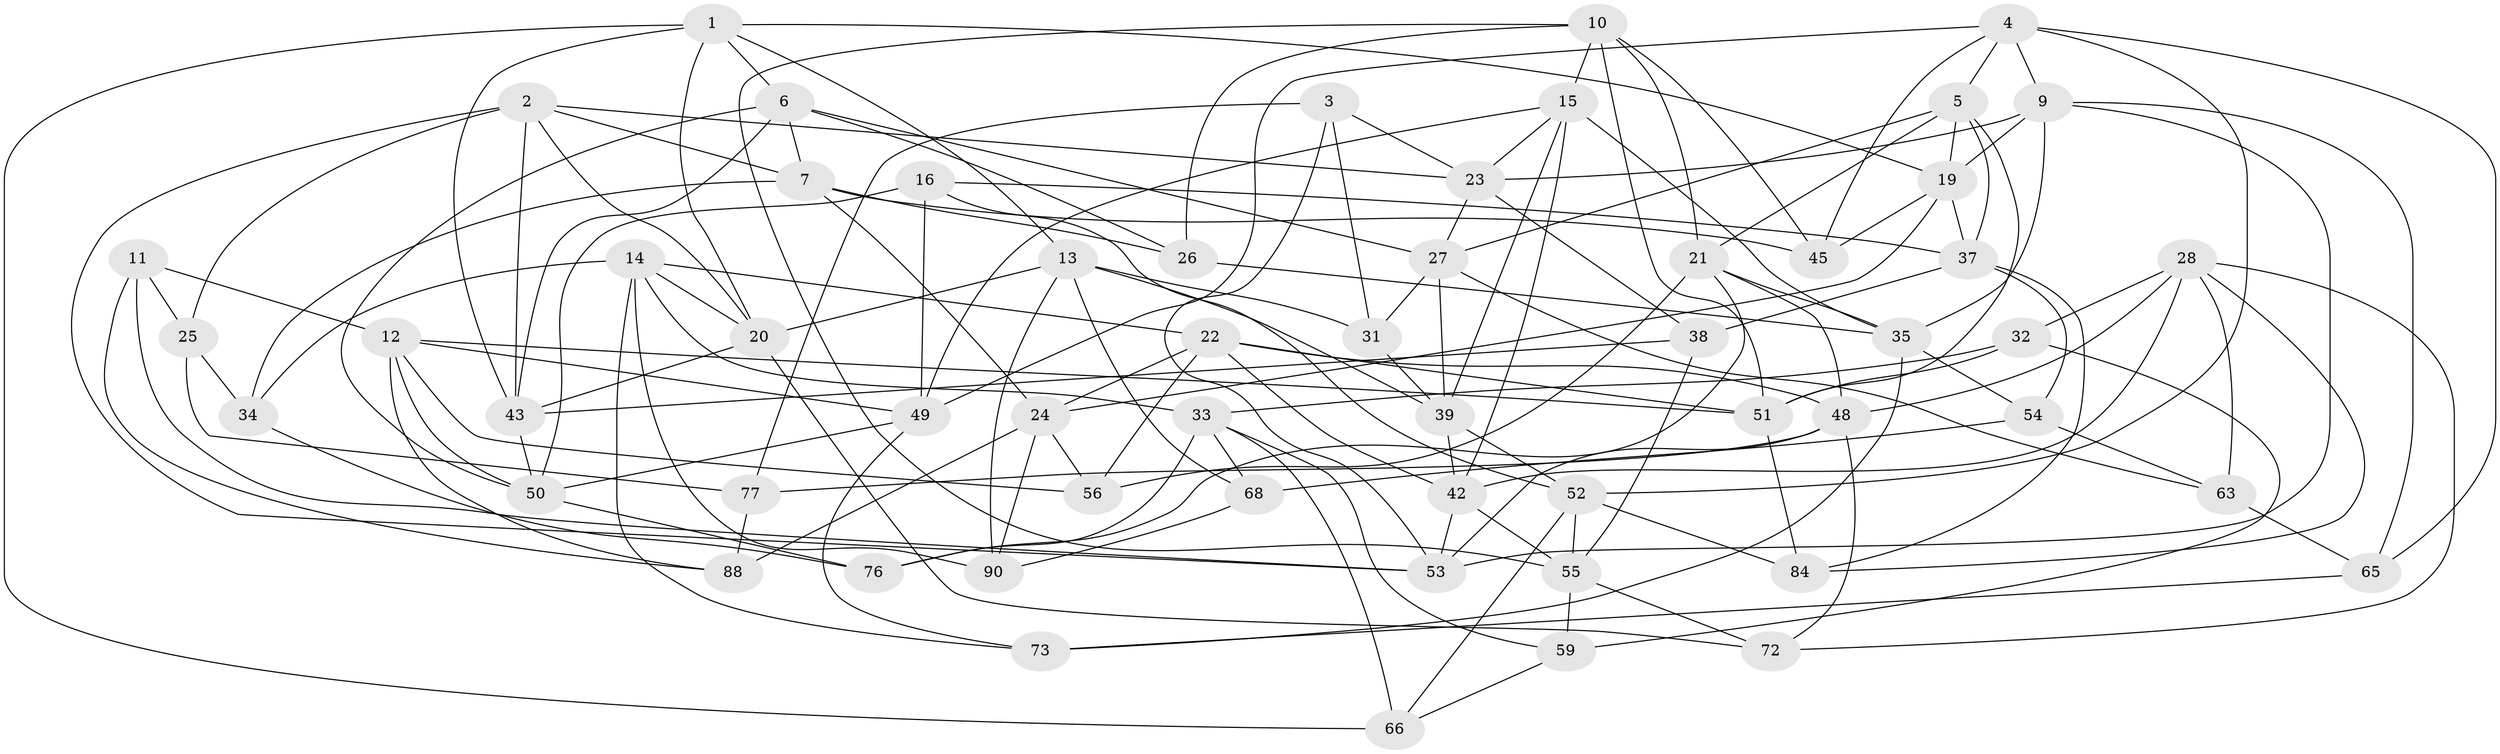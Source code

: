 // Generated by graph-tools (version 1.1) at 2025/24/03/03/25 07:24:29]
// undirected, 57 vertices, 147 edges
graph export_dot {
graph [start="1"]
  node [color=gray90,style=filled];
  1 [super="+83"];
  2 [super="+44"];
  3;
  4 [super="+8"];
  5 [super="+58"];
  6 [super="+46"];
  7 [super="+41"];
  9 [super="+74"];
  10 [super="+40"];
  11;
  12 [super="+82"];
  13 [super="+17"];
  14 [super="+18"];
  15 [super="+47"];
  16;
  19 [super="+57"];
  20 [super="+78"];
  21 [super="+36"];
  22 [super="+60"];
  23 [super="+67"];
  24 [super="+29"];
  25;
  26;
  27 [super="+87"];
  28 [super="+30"];
  31;
  32;
  33 [super="+79"];
  34;
  35 [super="+64"];
  37 [super="+69"];
  38;
  39 [super="+81"];
  42 [super="+86"];
  43 [super="+85"];
  45;
  48 [super="+80"];
  49 [super="+62"];
  50 [super="+89"];
  51 [super="+71"];
  52 [super="+75"];
  53 [super="+70"];
  54;
  55 [super="+61"];
  56;
  59;
  63;
  65;
  66;
  68;
  72;
  73;
  76;
  77;
  84;
  88;
  90;
  1 -- 66;
  1 -- 43;
  1 -- 6;
  1 -- 13;
  1 -- 19;
  1 -- 20;
  2 -- 25;
  2 -- 23;
  2 -- 53;
  2 -- 7;
  2 -- 20;
  2 -- 43;
  3 -- 23;
  3 -- 77;
  3 -- 53;
  3 -- 31;
  4 -- 65;
  4 -- 5;
  4 -- 9;
  4 -- 45;
  4 -- 49;
  4 -- 52;
  5 -- 27;
  5 -- 37;
  5 -- 19;
  5 -- 21;
  5 -- 51;
  6 -- 26;
  6 -- 43;
  6 -- 50;
  6 -- 27;
  6 -- 7;
  7 -- 26;
  7 -- 24;
  7 -- 34;
  7 -- 45;
  9 -- 53;
  9 -- 65;
  9 -- 19;
  9 -- 23;
  9 -- 35;
  10 -- 45;
  10 -- 55;
  10 -- 51;
  10 -- 26;
  10 -- 21;
  10 -- 15;
  11 -- 25;
  11 -- 53;
  11 -- 88;
  11 -- 12;
  12 -- 50;
  12 -- 88;
  12 -- 56;
  12 -- 49;
  12 -- 51;
  13 -- 20;
  13 -- 90;
  13 -- 39;
  13 -- 68;
  13 -- 31;
  14 -- 34;
  14 -- 33;
  14 -- 20;
  14 -- 73;
  14 -- 90;
  14 -- 22;
  15 -- 49;
  15 -- 39;
  15 -- 35;
  15 -- 23;
  15 -- 42;
  16 -- 49;
  16 -- 37;
  16 -- 50;
  16 -- 52;
  19 -- 24;
  19 -- 45;
  19 -- 37;
  20 -- 72;
  20 -- 43;
  21 -- 56;
  21 -- 76;
  21 -- 48;
  21 -- 35;
  22 -- 51;
  22 -- 56;
  22 -- 48;
  22 -- 42;
  22 -- 24;
  23 -- 38;
  23 -- 27;
  24 -- 90;
  24 -- 88;
  24 -- 56;
  25 -- 77;
  25 -- 34;
  26 -- 35;
  27 -- 63;
  27 -- 31;
  27 -- 39;
  28 -- 72;
  28 -- 32;
  28 -- 63;
  28 -- 84;
  28 -- 48;
  28 -- 42;
  31 -- 39;
  32 -- 59;
  32 -- 51;
  32 -- 33;
  33 -- 59;
  33 -- 68;
  33 -- 66;
  33 -- 76;
  34 -- 76;
  35 -- 73;
  35 -- 54;
  37 -- 54;
  37 -- 38;
  37 -- 84;
  38 -- 55;
  38 -- 43;
  39 -- 42;
  39 -- 52;
  42 -- 53;
  42 -- 55;
  43 -- 50;
  48 -- 72;
  48 -- 53;
  48 -- 77;
  49 -- 73;
  49 -- 50;
  50 -- 76;
  51 -- 84;
  52 -- 84;
  52 -- 66;
  52 -- 55;
  54 -- 63;
  54 -- 68;
  55 -- 72;
  55 -- 59;
  59 -- 66;
  63 -- 65;
  65 -- 73;
  68 -- 90;
  77 -- 88;
}
